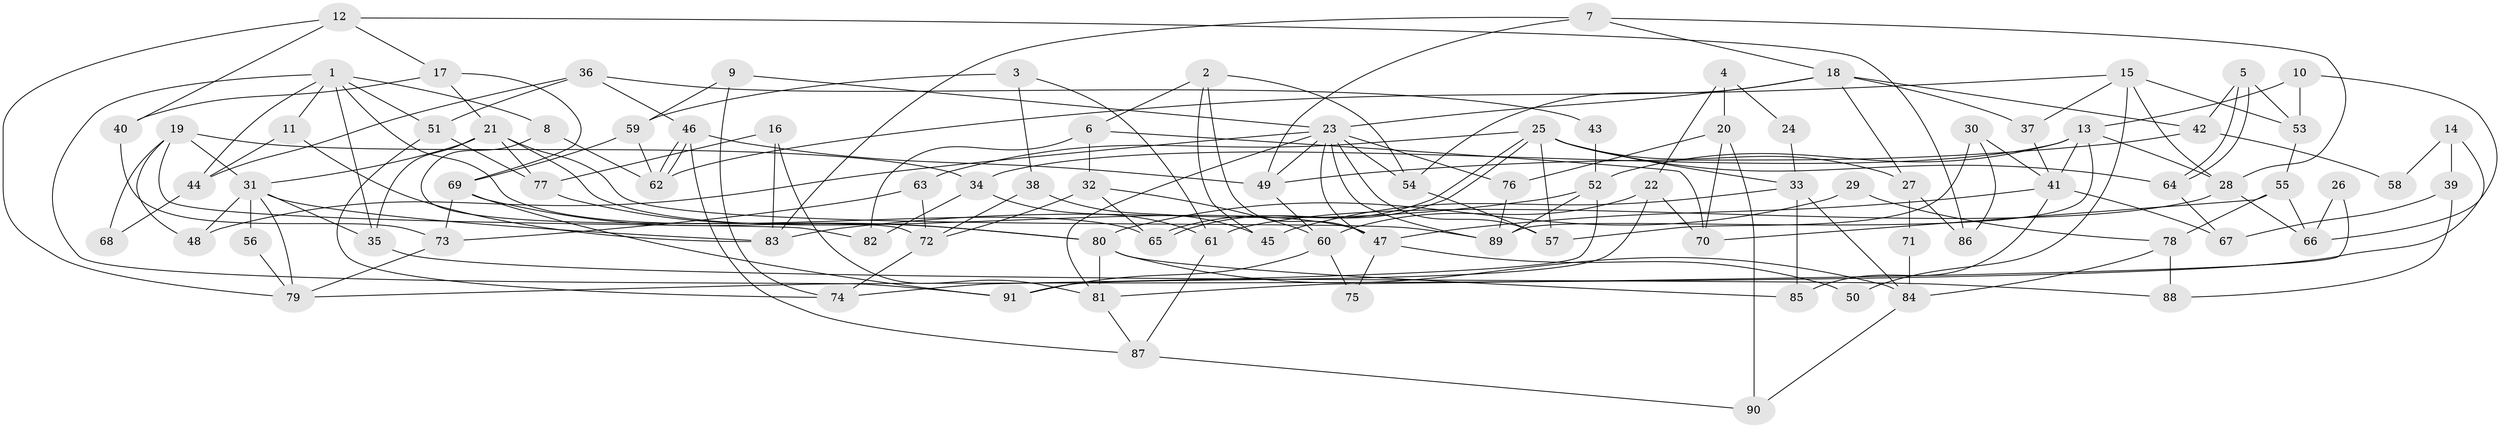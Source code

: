 // Generated by graph-tools (version 1.1) at 2025/15/03/09/25 04:15:00]
// undirected, 91 vertices, 182 edges
graph export_dot {
graph [start="1"]
  node [color=gray90,style=filled];
  1;
  2;
  3;
  4;
  5;
  6;
  7;
  8;
  9;
  10;
  11;
  12;
  13;
  14;
  15;
  16;
  17;
  18;
  19;
  20;
  21;
  22;
  23;
  24;
  25;
  26;
  27;
  28;
  29;
  30;
  31;
  32;
  33;
  34;
  35;
  36;
  37;
  38;
  39;
  40;
  41;
  42;
  43;
  44;
  45;
  46;
  47;
  48;
  49;
  50;
  51;
  52;
  53;
  54;
  55;
  56;
  57;
  58;
  59;
  60;
  61;
  62;
  63;
  64;
  65;
  66;
  67;
  68;
  69;
  70;
  71;
  72;
  73;
  74;
  75;
  76;
  77;
  78;
  79;
  80;
  81;
  82;
  83;
  84;
  85;
  86;
  87;
  88;
  89;
  90;
  91;
  1 -- 35;
  1 -- 8;
  1 -- 11;
  1 -- 44;
  1 -- 51;
  1 -- 65;
  1 -- 91;
  2 -- 6;
  2 -- 47;
  2 -- 45;
  2 -- 54;
  3 -- 59;
  3 -- 61;
  3 -- 38;
  4 -- 20;
  4 -- 22;
  4 -- 24;
  5 -- 42;
  5 -- 64;
  5 -- 64;
  5 -- 53;
  6 -- 82;
  6 -- 32;
  6 -- 70;
  7 -- 28;
  7 -- 18;
  7 -- 49;
  7 -- 83;
  8 -- 72;
  8 -- 62;
  9 -- 74;
  9 -- 23;
  9 -- 59;
  10 -- 53;
  10 -- 66;
  10 -- 13;
  11 -- 83;
  11 -- 44;
  12 -- 17;
  12 -- 86;
  12 -- 40;
  12 -- 79;
  13 -- 52;
  13 -- 28;
  13 -- 34;
  13 -- 41;
  13 -- 89;
  14 -- 39;
  14 -- 79;
  14 -- 58;
  15 -- 37;
  15 -- 62;
  15 -- 28;
  15 -- 50;
  15 -- 53;
  16 -- 77;
  16 -- 83;
  16 -- 81;
  17 -- 21;
  17 -- 40;
  17 -- 69;
  18 -- 54;
  18 -- 23;
  18 -- 27;
  18 -- 37;
  18 -- 42;
  19 -- 31;
  19 -- 34;
  19 -- 48;
  19 -- 68;
  19 -- 82;
  20 -- 76;
  20 -- 90;
  20 -- 70;
  21 -- 89;
  21 -- 77;
  21 -- 31;
  21 -- 35;
  21 -- 47;
  22 -- 70;
  22 -- 91;
  22 -- 60;
  23 -- 49;
  23 -- 57;
  23 -- 47;
  23 -- 48;
  23 -- 54;
  23 -- 76;
  23 -- 81;
  23 -- 89;
  24 -- 33;
  25 -- 33;
  25 -- 65;
  25 -- 65;
  25 -- 27;
  25 -- 57;
  25 -- 63;
  25 -- 64;
  26 -- 81;
  26 -- 66;
  27 -- 71;
  27 -- 86;
  28 -- 61;
  28 -- 66;
  29 -- 78;
  29 -- 80;
  30 -- 57;
  30 -- 41;
  30 -- 86;
  31 -- 48;
  31 -- 35;
  31 -- 56;
  31 -- 79;
  31 -- 83;
  32 -- 65;
  32 -- 60;
  32 -- 72;
  33 -- 85;
  33 -- 45;
  33 -- 84;
  34 -- 61;
  34 -- 82;
  35 -- 88;
  36 -- 44;
  36 -- 51;
  36 -- 43;
  36 -- 46;
  37 -- 41;
  38 -- 72;
  38 -- 45;
  39 -- 88;
  39 -- 67;
  40 -- 73;
  41 -- 47;
  41 -- 67;
  41 -- 85;
  42 -- 49;
  42 -- 58;
  43 -- 52;
  44 -- 68;
  46 -- 62;
  46 -- 62;
  46 -- 49;
  46 -- 87;
  47 -- 50;
  47 -- 75;
  49 -- 60;
  51 -- 74;
  51 -- 77;
  52 -- 83;
  52 -- 89;
  52 -- 74;
  53 -- 55;
  54 -- 57;
  55 -- 70;
  55 -- 66;
  55 -- 78;
  56 -- 79;
  59 -- 69;
  59 -- 62;
  60 -- 75;
  60 -- 91;
  61 -- 87;
  63 -- 73;
  63 -- 72;
  64 -- 67;
  69 -- 91;
  69 -- 73;
  69 -- 80;
  71 -- 84;
  72 -- 74;
  73 -- 79;
  76 -- 89;
  77 -- 80;
  78 -- 84;
  78 -- 88;
  80 -- 81;
  80 -- 84;
  80 -- 85;
  81 -- 87;
  84 -- 90;
  87 -- 90;
}
